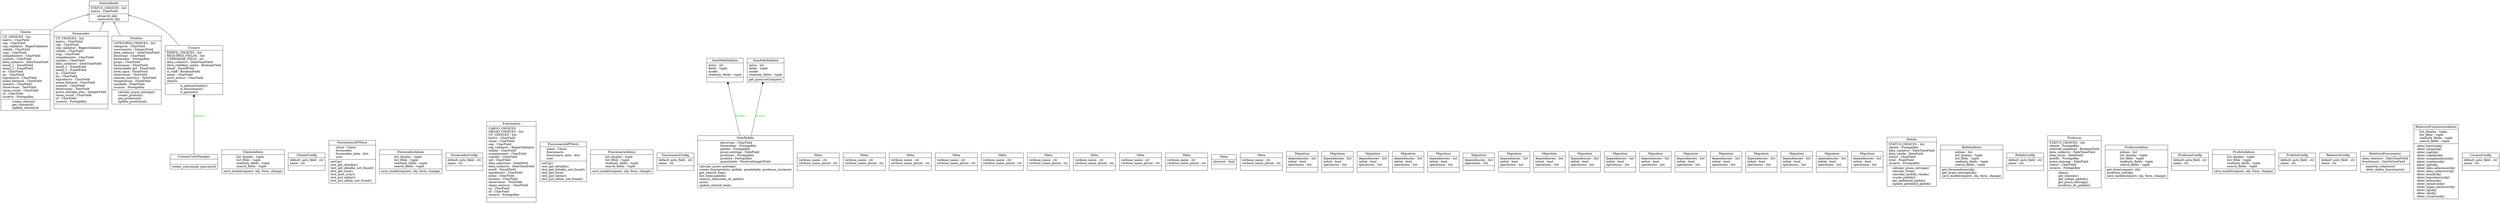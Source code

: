 digraph "classes_estreladovale" {
rankdir=BT
charset="utf-8"
"cliente.models.Cliente" [color="black", fontcolor="black", label=<{Cliente|UF_CHOICES : list<br ALIGN="LEFT"/>bairro : CharField<br ALIGN="LEFT"/>cep : CharField<br ALIGN="LEFT"/>cep_validator : RegexValidator<br ALIGN="LEFT"/>cidade : CharField<br ALIGN="LEFT"/>cnpj : CharField<br ALIGN="LEFT"/>complemento : CharField<br ALIGN="LEFT"/>contato : CharField<br ALIGN="LEFT"/>data_cadastro : DateTimeField<br ALIGN="LEFT"/>email_1 : EmailField<br ALIGN="LEFT"/>email_2 : EmailField<br ALIGN="LEFT"/>ie : CharField<br ALIGN="LEFT"/>im : CharField<br ALIGN="LEFT"/>logradouro : CharField<br ALIGN="LEFT"/>nome_fantasia : CharField<br ALIGN="LEFT"/>numero : CharField<br ALIGN="LEFT"/>observacao : TextField<br ALIGN="LEFT"/>razao_social : CharField<br ALIGN="LEFT"/>uf : CharField<br ALIGN="LEFT"/>usuario : ForeignKey<br ALIGN="LEFT"/>|create_cliente()<br ALIGN="LEFT"/>get_cliente(id)<br ALIGN="LEFT"/>update_cliente(id)<br ALIGN="LEFT"/>}>, shape="record", style="solid"];
"cliente.admin.ClienteAdmin" [color="black", fontcolor="black", label=<{ClienteAdmin|list_display : tuple<br ALIGN="LEFT"/>list_filter : tuple<br ALIGN="LEFT"/>readonly_fields : tuple<br ALIGN="LEFT"/>search_fields : tuple<br ALIGN="LEFT"/>|save_model(request, obj, form, change)<br ALIGN="LEFT"/>}>, shape="record", style="solid"];
"cliente.apps.ClienteConfig" [color="black", fontcolor="black", label=<{ClienteConfig|default_auto_field : str<br ALIGN="LEFT"/>name : str<br ALIGN="LEFT"/>|}>, shape="record", style="solid"];
"usuario.models.CustomUserManager" [color="black", fontcolor="black", label=<{CustomUserManager|<br ALIGN="LEFT"/>|create_user(email, password)<br ALIGN="LEFT"/>}>, shape="record", style="solid"];
"fornecedor.models.Fornecedor" [color="black", fontcolor="black", label=<{Fornecedor|UF_CHOICES : list<br ALIGN="LEFT"/>bairro : CharField<br ALIGN="LEFT"/>cep : CharField<br ALIGN="LEFT"/>cep_validator : RegexValidator<br ALIGN="LEFT"/>cidade : CharField<br ALIGN="LEFT"/>cnpj : CharField<br ALIGN="LEFT"/>complemento : CharField<br ALIGN="LEFT"/>contato : CharField<br ALIGN="LEFT"/>data_cadastro : DateTimeField<br ALIGN="LEFT"/>email_1 : EmailField<br ALIGN="LEFT"/>email_2 : EmailField<br ALIGN="LEFT"/>ie : CharField<br ALIGN="LEFT"/>im : CharField<br ALIGN="LEFT"/>logradouro : CharField<br ALIGN="LEFT"/>nome_fantasia : CharField<br ALIGN="LEFT"/>numero : CharField<br ALIGN="LEFT"/>observacao : TextField<br ALIGN="LEFT"/>prazo_entrega_dias : IntegerField<br ALIGN="LEFT"/>razao_social : CharField<br ALIGN="LEFT"/>uf : CharField<br ALIGN="LEFT"/>usuario : ForeignKey<br ALIGN="LEFT"/>|}>, shape="record", style="solid"];
"fornecedor.tests.FornecedorAPITests" [color="black", fontcolor="black", label=<{FornecedorAPITests|client : Client<br ALIGN="LEFT"/>fornecedor<br ALIGN="LEFT"/>fornecedor_data : dict<br ALIGN="LEFT"/>user<br ALIGN="LEFT"/>|setUp()<br ALIGN="LEFT"/>test_get_detalhe()<br ALIGN="LEFT"/>test_get_detalhe_not_found()<br ALIGN="LEFT"/>test_get_lista()<br ALIGN="LEFT"/>test_post_criar()<br ALIGN="LEFT"/>test_put_editar()<br ALIGN="LEFT"/>test_put_editar_not_found()<br ALIGN="LEFT"/>}>, shape="record", style="solid"];
"fornecedor.admin.FornecedorAdmin" [color="black", fontcolor="black", label=<{FornecedorAdmin|list_display : tuple<br ALIGN="LEFT"/>list_filter : tuple<br ALIGN="LEFT"/>readonly_fields : tuple<br ALIGN="LEFT"/>search_fields : tuple<br ALIGN="LEFT"/>|save_model(request, obj, form, change)<br ALIGN="LEFT"/>}>, shape="record", style="solid"];
"fornecedor.apps.FornecedorConfig" [color="black", fontcolor="black", label=<{FornecedorConfig|default_auto_field : str<br ALIGN="LEFT"/>name : str<br ALIGN="LEFT"/>|}>, shape="record", style="solid"];
"funcionario.models.Funcionario" [color="black", fontcolor="black", label=<{Funcionario|CARGO_CHOICES<br ALIGN="LEFT"/>ORGAO_CHOICES : list<br ALIGN="LEFT"/>UF_CHOICES : list<br ALIGN="LEFT"/>bairro : CharField<br ALIGN="LEFT"/>cargo : CharField<br ALIGN="LEFT"/>cep : CharField<br ALIGN="LEFT"/>cep_validator : RegexValidator<br ALIGN="LEFT"/>cidade : CharField<br ALIGN="LEFT"/>complemento : CharField<br ALIGN="LEFT"/>contato : CharField<br ALIGN="LEFT"/>cpf : CharField<br ALIGN="LEFT"/>data_admissao : DateField<br ALIGN="LEFT"/>data_cadastro : DateTimeField<br ALIGN="LEFT"/>email : EmailField<br ALIGN="LEFT"/>logradouro : CharField<br ALIGN="LEFT"/>nome : CharField<br ALIGN="LEFT"/>numero : CharField<br ALIGN="LEFT"/>observacao : TextField<br ALIGN="LEFT"/>orgao_emissor : CharField<br ALIGN="LEFT"/>rg : CharField<br ALIGN="LEFT"/>uf : CharField<br ALIGN="LEFT"/>usuario : ForeignKey<br ALIGN="LEFT"/>|}>, shape="record", style="solid"];
"funcionario.tests.FuncionarioAPITests" [color="black", fontcolor="black", label=<{FuncionarioAPITests|client : Client<br ALIGN="LEFT"/>funcionario<br ALIGN="LEFT"/>funcionario_data : dict<br ALIGN="LEFT"/>user<br ALIGN="LEFT"/>|setUp()<br ALIGN="LEFT"/>test_get_detalhe()<br ALIGN="LEFT"/>test_get_detalhe_not_found()<br ALIGN="LEFT"/>test_get_lista()<br ALIGN="LEFT"/>test_put_editar()<br ALIGN="LEFT"/>test_put_editar_not_found()<br ALIGN="LEFT"/>}>, shape="record", style="solid"];
"funcionario.admin.FuncionarioAdmin" [color="black", fontcolor="black", label=<{FuncionarioAdmin|list_display : tuple<br ALIGN="LEFT"/>list_filter : tuple<br ALIGN="LEFT"/>readonly_fields : tuple<br ALIGN="LEFT"/>search_fields : tuple<br ALIGN="LEFT"/>|save_model(request, obj, form, change)<br ALIGN="LEFT"/>}>, shape="record", style="solid"];
"funcionario.apps.FuncionarioConfig" [color="black", fontcolor="black", label=<{FuncionarioConfig|default_auto_field : str<br ALIGN="LEFT"/>name : str<br ALIGN="LEFT"/>|}>, shape="record", style="solid"];
"pedido.models.ItemPedido" [color="black", fontcolor="black", label=<{ItemPedido|descricao : CharField<br ALIGN="LEFT"/>fornecedor : ForeignKey<br ALIGN="LEFT"/>pedido : ForeignKey<br ALIGN="LEFT"/>prazo_entrega : DateField<br ALIGN="LEFT"/>producao : ForeignKey<br ALIGN="LEFT"/>produto : ForeignKey<br ALIGN="LEFT"/>quantidade : PositiveIntegerField<br ALIGN="LEFT"/>|calcular_prazo_entrega()<br ALIGN="LEFT"/>create_item(produto, pedido, quantidade, producao_instance)<br ALIGN="LEFT"/>get_item(id_item)<br ALIGN="LEFT"/>list_items(pedido)<br ALIGN="LEFT"/>remove_item(item_id, pedido)<br ALIGN="LEFT"/>save()<br ALIGN="LEFT"/>update_item(id_item)<br ALIGN="LEFT"/>}>, shape="record", style="solid"];
"pedido.admin.ItemPedidoInline" [color="black", fontcolor="black", label=<{ItemPedidoInline|extra : int<br ALIGN="LEFT"/>fields : tuple<br ALIGN="LEFT"/>model<br ALIGN="LEFT"/>readonly_fields : tuple<br ALIGN="LEFT"/>|}>, shape="record", style="solid"];
"producao.admin.ItemPedidoInline" [color="black", fontcolor="black", label=<{ItemPedidoInline|extra : int<br ALIGN="LEFT"/>fields : tuple<br ALIGN="LEFT"/>model<br ALIGN="LEFT"/>readonly_fields : tuple<br ALIGN="LEFT"/>|get_queryset(request)<br ALIGN="LEFT"/>}>, shape="record", style="solid"];
"fornecedor.models.Fornecedor.Meta" [color="black", fontcolor="black", label=<{Meta|verbose_name : str<br ALIGN="LEFT"/>verbose_name_plural : str<br ALIGN="LEFT"/>|}>, shape="record", style="solid"];
"cliente.admin.ClienteAdmin.Meta" [color="black", fontcolor="black", label=<{Meta|verbose_name : str<br ALIGN="LEFT"/>verbose_name_plural : str<br ALIGN="LEFT"/>|}>, shape="record", style="solid"];
"cliente.models.Cliente.Meta" [color="black", fontcolor="black", label=<{Meta|verbose_name : str<br ALIGN="LEFT"/>verbose_name_plural : str<br ALIGN="LEFT"/>|}>, shape="record", style="solid"];
"usuario.models.Usuario.Meta" [color="black", fontcolor="black", label=<{Meta|verbose_name : str<br ALIGN="LEFT"/>verbose_name_plural : str<br ALIGN="LEFT"/>|}>, shape="record", style="solid"];
"funcionario.models.Funcionario.Meta" [color="black", fontcolor="black", label=<{Meta|verbose_name : str<br ALIGN="LEFT"/>verbose_name_plural : str<br ALIGN="LEFT"/>|}>, shape="record", style="solid"];
"pedido.models.Pedido.Meta" [color="black", fontcolor="black", label=<{Meta|verbose_name : str<br ALIGN="LEFT"/>verbose_name_plural : str<br ALIGN="LEFT"/>|}>, shape="record", style="solid"];
"pedido.models.ItemPedido.Meta" [color="black", fontcolor="black", label=<{Meta|verbose_name : str<br ALIGN="LEFT"/>verbose_name_plural : str<br ALIGN="LEFT"/>|}>, shape="record", style="solid"];
"producao.models.Producao.Meta" [color="black", fontcolor="black", label=<{Meta|verbose_name : str<br ALIGN="LEFT"/>verbose_name_plural : str<br ALIGN="LEFT"/>|}>, shape="record", style="solid"];
"produto.models.Produto.Meta" [color="black", fontcolor="black", label=<{Meta|verbose_name : str<br ALIGN="LEFT"/>verbose_name_plural : str<br ALIGN="LEFT"/>|}>, shape="record", style="solid"];
"utils.statusmodel.StatusModel.Meta" [color="black", fontcolor="black", label=<{Meta|abstract : bool<br ALIGN="LEFT"/>|}>, shape="record", style="solid"];
"relatorio.models.RelatorioFuncionario.Meta" [color="black", fontcolor="black", label=<{Meta|verbose_name : str<br ALIGN="LEFT"/>verbose_name_plural : str<br ALIGN="LEFT"/>|}>, shape="record", style="solid"];
"fornecedor.migrations.0001_initial.Migration" [color="black", fontcolor="black", label=<{Migration|dependencies : list<br ALIGN="LEFT"/>initial : bool<br ALIGN="LEFT"/>operations : list<br ALIGN="LEFT"/>|}>, shape="record", style="solid"];
"fornecedor.migrations.0002_initial.Migration" [color="black", fontcolor="black", label=<{Migration|dependencies : list<br ALIGN="LEFT"/>initial : bool<br ALIGN="LEFT"/>operations : list<br ALIGN="LEFT"/>|}>, shape="record", style="solid"];
"cliente.migrations.0001_initial.Migration" [color="black", fontcolor="black", label=<{Migration|dependencies : list<br ALIGN="LEFT"/>initial : bool<br ALIGN="LEFT"/>operations : list<br ALIGN="LEFT"/>|}>, shape="record", style="solid"];
"cliente.migrations.0002_initial.Migration" [color="black", fontcolor="black", label=<{Migration|dependencies : list<br ALIGN="LEFT"/>initial : bool<br ALIGN="LEFT"/>operations : list<br ALIGN="LEFT"/>|}>, shape="record", style="solid"];
"usuario.migrations.0001_initial.Migration" [color="black", fontcolor="black", label=<{Migration|dependencies : list<br ALIGN="LEFT"/>initial : bool<br ALIGN="LEFT"/>operations : list<br ALIGN="LEFT"/>|}>, shape="record", style="solid"];
"usuario.migrations.0002_usuario_is_staff.Migration" [color="black", fontcolor="black", label=<{Migration|dependencies : list<br ALIGN="LEFT"/>operations : list<br ALIGN="LEFT"/>|}>, shape="record", style="solid"];
"funcionario.migrations.0001_initial.Migration" [color="black", fontcolor="black", label=<{Migration|dependencies : list<br ALIGN="LEFT"/>initial : bool<br ALIGN="LEFT"/>operations : list<br ALIGN="LEFT"/>|}>, shape="record", style="solid"];
"funcionario.migrations.0002_initial.Migration" [color="black", fontcolor="black", label=<{Migration|dependencies : list<br ALIGN="LEFT"/>initial : bool<br ALIGN="LEFT"/>operations : list<br ALIGN="LEFT"/>|}>, shape="record", style="solid"];
"pedido.migrations.0001_initial.Migration" [color="black", fontcolor="black", label=<{Migration|dependencies : list<br ALIGN="LEFT"/>initial : bool<br ALIGN="LEFT"/>operations : list<br ALIGN="LEFT"/>|}>, shape="record", style="solid"];
"pedido.migrations.0002_initial.Migration" [color="black", fontcolor="black", label=<{Migration|dependencies : list<br ALIGN="LEFT"/>initial : bool<br ALIGN="LEFT"/>operations : list<br ALIGN="LEFT"/>|}>, shape="record", style="solid"];
"pedido.migrations.0003_initial.Migration" [color="black", fontcolor="black", label=<{Migration|dependencies : list<br ALIGN="LEFT"/>initial : bool<br ALIGN="LEFT"/>operations : list<br ALIGN="LEFT"/>|}>, shape="record", style="solid"];
"pedido.migrations.0004_initial.Migration" [color="black", fontcolor="black", label=<{Migration|dependencies : list<br ALIGN="LEFT"/>initial : bool<br ALIGN="LEFT"/>operations : list<br ALIGN="LEFT"/>|}>, shape="record", style="solid"];
"producao.migrations.0001_initial.Migration" [color="black", fontcolor="black", label=<{Migration|dependencies : list<br ALIGN="LEFT"/>initial : bool<br ALIGN="LEFT"/>operations : list<br ALIGN="LEFT"/>|}>, shape="record", style="solid"];
"producao.migrations.0002_initial.Migration" [color="black", fontcolor="black", label=<{Migration|dependencies : list<br ALIGN="LEFT"/>initial : bool<br ALIGN="LEFT"/>operations : list<br ALIGN="LEFT"/>|}>, shape="record", style="solid"];
"produto.migrations.0001_initial.Migration" [color="black", fontcolor="black", label=<{Migration|dependencies : list<br ALIGN="LEFT"/>initial : bool<br ALIGN="LEFT"/>operations : list<br ALIGN="LEFT"/>|}>, shape="record", style="solid"];
"produto.migrations.0002_initial.Migration" [color="black", fontcolor="black", label=<{Migration|dependencies : list<br ALIGN="LEFT"/>initial : bool<br ALIGN="LEFT"/>operations : list<br ALIGN="LEFT"/>|}>, shape="record", style="solid"];
"relatorio.migrations.0001_initial.Migration" [color="black", fontcolor="black", label=<{Migration|dependencies : list<br ALIGN="LEFT"/>initial : bool<br ALIGN="LEFT"/>operations : list<br ALIGN="LEFT"/>|}>, shape="record", style="solid"];
"pedido.models.Pedido" [color="black", fontcolor="black", label=<{Pedido|STATUS_CHOICES : list<br ALIGN="LEFT"/>cliente : ForeignKey<br ALIGN="LEFT"/>data_cadastro : DateTimeField<br ALIGN="LEFT"/>data_venda : DateField<br ALIGN="LEFT"/>status : CharField<br ALIGN="LEFT"/>total : FloatField<br ALIGN="LEFT"/>usuario : ForeignKey<br ALIGN="LEFT"/>|calcular_prazo_entrega()<br ALIGN="LEFT"/>calcular_total()<br ALIGN="LEFT"/>cancelar_pedido_venda()<br ALIGN="LEFT"/>create_pedido()<br ALIGN="LEFT"/>get_pedido(id_pedido)<br ALIGN="LEFT"/>update_pedido(id_pedido)<br ALIGN="LEFT"/>}>, shape="record", style="solid"];
"pedido.admin.PedidoAdmin" [color="black", fontcolor="black", label=<{PedidoAdmin|inlines : list<br ALIGN="LEFT"/>list_display : tuple<br ALIGN="LEFT"/>list_filter : tuple<br ALIGN="LEFT"/>readonly_fields : tuple<br ALIGN="LEFT"/>search_fields : tuple<br ALIGN="LEFT"/>|get_fornecedores(obj)<br ALIGN="LEFT"/>get_prazo_entrega(obj)<br ALIGN="LEFT"/>save_model(request, obj, form, change)<br ALIGN="LEFT"/>}>, shape="record", style="solid"];
"pedido.apps.PedidoConfig" [color="black", fontcolor="black", label=<{PedidoConfig|default_auto_field : str<br ALIGN="LEFT"/>name : str<br ALIGN="LEFT"/>|}>, shape="record", style="solid"];
"producao.models.Producao" [color="black", fontcolor="black", label=<{Producao|STATUS_CHOICES : list<br ALIGN="LEFT"/>cliente : ForeignKey<br ALIGN="LEFT"/>controle_ambiente : BooleanField<br ALIGN="LEFT"/>data_cadastro : DateTimeField<br ALIGN="LEFT"/>data_inicio : DateField<br ALIGN="LEFT"/>pedido : ForeignKey<br ALIGN="LEFT"/>prazo_entrega : DateField<br ALIGN="LEFT"/>status : CharField<br ALIGN="LEFT"/>usuario : ForeignKey<br ALIGN="LEFT"/>|clean()<br ALIGN="LEFT"/>get_clientes()<br ALIGN="LEFT"/>get_codigo_pedido()<br ALIGN="LEFT"/>get_prazo_entrega()<br ALIGN="LEFT"/>produtos_do_pedido()<br ALIGN="LEFT"/>}>, shape="record", style="solid"];
"producao.admin.ProducaoAdmin" [color="black", fontcolor="black", label=<{ProducaoAdmin|inlines : list<br ALIGN="LEFT"/>list_display : tuple<br ALIGN="LEFT"/>list_filter : tuple<br ALIGN="LEFT"/>readonly_fields : tuple<br ALIGN="LEFT"/>search_fields : tuple<br ALIGN="LEFT"/>|get_form(request, obj)<br ALIGN="LEFT"/>produtos_list(obj)<br ALIGN="LEFT"/>save_model(request, obj, form, change)<br ALIGN="LEFT"/>}>, shape="record", style="solid"];
"producao.apps.ProducaoConfig" [color="black", fontcolor="black", label=<{ProducaoConfig|default_auto_field : str<br ALIGN="LEFT"/>name : str<br ALIGN="LEFT"/>|}>, shape="record", style="solid"];
"produto.models.Produto" [color="black", fontcolor="black", label=<{Produto|CATEGORIA_CHOICES : list<br ALIGN="LEFT"/>categoria : CharField<br ALIGN="LEFT"/>crescimento : IntegerField<br ALIGN="LEFT"/>data_cadastro : DateTimeField<br ALIGN="LEFT"/>descricao : CharField<br ALIGN="LEFT"/>fornecedor : ForeignKey<br ALIGN="LEFT"/>grupo : CharField<br ALIGN="LEFT"/>iluminacao : FloatField<br ALIGN="LEFT"/>intensidade_led : FloatField<br ALIGN="LEFT"/>nivel_agua : FloatField<br ALIGN="LEFT"/>observacao : TextField<br ALIGN="LEFT"/>solucao_nutritiva : TextField<br ALIGN="LEFT"/>temperatura : FloatField<br ALIGN="LEFT"/>umidade : FloatField<br ALIGN="LEFT"/>usuario : ForeignKey<br ALIGN="LEFT"/>|calcular_prazo_entrega()<br ALIGN="LEFT"/>create_produto()<br ALIGN="LEFT"/>get_produto(id)<br ALIGN="LEFT"/>update_produto(id)<br ALIGN="LEFT"/>}>, shape="record", style="solid"];
"produto.admin.ProdutoAdmin" [color="black", fontcolor="black", label=<{ProdutoAdmin|list_display : tuple<br ALIGN="LEFT"/>list_filter : tuple<br ALIGN="LEFT"/>readonly_fields : tuple<br ALIGN="LEFT"/>search_fields : tuple<br ALIGN="LEFT"/>|save_model(request, obj, form, change)<br ALIGN="LEFT"/>}>, shape="record", style="solid"];
"produto.apps.ProdutoConfig" [color="black", fontcolor="black", label=<{ProdutoConfig|default_auto_field : str<br ALIGN="LEFT"/>name : str<br ALIGN="LEFT"/>|}>, shape="record", style="solid"];
"relatorio.apps.RelatorioConfig" [color="black", fontcolor="black", label=<{RelatorioConfig|default_auto_field : str<br ALIGN="LEFT"/>name : str<br ALIGN="LEFT"/>|}>, shape="record", style="solid"];
"relatorio.models.RelatorioFuncionario" [color="black", fontcolor="black", label=<{RelatorioFuncionario|data_relatorio : DateTimeField<br ALIGN="LEFT"/>funcionario : OneToOneField<br ALIGN="LEFT"/>|exportar_relatorio()<br ALIGN="LEFT"/>obter_dados_funcionario()<br ALIGN="LEFT"/>}>, shape="record", style="solid"];
"relatorio.admin.RelatorioFuncionarioAdmin" [color="black", fontcolor="black", label=<{RelatorioFuncionarioAdmin|list_display : tuple<br ALIGN="LEFT"/>list_filter : tuple<br ALIGN="LEFT"/>readonly_fields : tuple<br ALIGN="LEFT"/>search_fields : tuple<br ALIGN="LEFT"/>|obter_bairro(obj)<br ALIGN="LEFT"/>obter_cargo(obj)<br ALIGN="LEFT"/>obter_cep(obj)<br ALIGN="LEFT"/>obter_cidade(obj)<br ALIGN="LEFT"/>obter_complemento(obj)<br ALIGN="LEFT"/>obter_contato(obj)<br ALIGN="LEFT"/>obter_cpf(obj)<br ALIGN="LEFT"/>obter_data_admissao(obj)<br ALIGN="LEFT"/>obter_data_cadastro(obj)<br ALIGN="LEFT"/>obter_email(obj)<br ALIGN="LEFT"/>obter_logradouro(obj)<br ALIGN="LEFT"/>obter_nome(obj)<br ALIGN="LEFT"/>obter_numero(obj)<br ALIGN="LEFT"/>obter_orgao_emissor(obj)<br ALIGN="LEFT"/>obter_rg(obj)<br ALIGN="LEFT"/>obter_uf(obj)<br ALIGN="LEFT"/>obter_usuario(obj)<br ALIGN="LEFT"/>}>, shape="record", style="solid"];
"utils.statusmodel.StatusModel" [color="black", fontcolor="black", label=<{StatusModel|STATUS_CHOICES : list<br ALIGN="LEFT"/>status : CharField<br ALIGN="LEFT"/>|ativar(id_obj)<br ALIGN="LEFT"/>inativar(id_obj)<br ALIGN="LEFT"/>}>, shape="record", style="solid"];
"usuario.models.Usuario" [color="black", fontcolor="black", label=<{Usuario|PERFIL_CHOICES : list<br ALIGN="LEFT"/>REQUIRED_FIELDS : list<br ALIGN="LEFT"/>USERNAME_FIELD : str<br ALIGN="LEFT"/>data_cadastro : DateTimeField<br ALIGN="LEFT"/>deve_redefinir_senha : BooleanField<br ALIGN="LEFT"/>email : EmailField<br ALIGN="LEFT"/>is_staff : BooleanField<br ALIGN="LEFT"/>name : CharField<br ALIGN="LEFT"/>nivel_acesso : CharField<br ALIGN="LEFT"/>objects<br ALIGN="LEFT"/>|is_administrador()<br ALIGN="LEFT"/>is_funcionario()<br ALIGN="LEFT"/>is_gerente()<br ALIGN="LEFT"/>}>, shape="record", style="solid"];
"usuario.apps.UsuarioConfig" [color="black", fontcolor="black", label=<{UsuarioConfig|default_auto_field : str<br ALIGN="LEFT"/>name : str<br ALIGN="LEFT"/>|}>, shape="record", style="solid"];
"cliente.models.Cliente" -> "utils.statusmodel.StatusModel" [arrowhead="empty", arrowtail="none"];
"fornecedor.models.Fornecedor" -> "utils.statusmodel.StatusModel" [arrowhead="empty", arrowtail="none"];
"produto.models.Produto" -> "utils.statusmodel.StatusModel" [arrowhead="empty", arrowtail="none"];
"usuario.models.Usuario" -> "utils.statusmodel.StatusModel" [arrowhead="empty", arrowtail="none"];
"pedido.models.ItemPedido" -> "pedido.admin.ItemPedidoInline" [arrowhead="diamond", arrowtail="none", fontcolor="green", label="model", style="solid"];
"pedido.models.ItemPedido" -> "producao.admin.ItemPedidoInline" [arrowhead="diamond", arrowtail="none", fontcolor="green", label="model", style="solid"];
"usuario.models.CustomUserManager" -> "usuario.models.Usuario" [arrowhead="diamond", arrowtail="none", fontcolor="green", label="objects", style="solid"];
}
